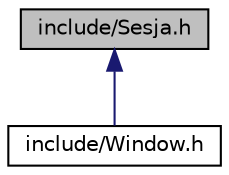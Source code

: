 digraph "include/Sesja.h"
{
 // LATEX_PDF_SIZE
  edge [fontname="Helvetica",fontsize="10",labelfontname="Helvetica",labelfontsize="10"];
  node [fontname="Helvetica",fontsize="10",shape=record];
  Node1 [label="include/Sesja.h",height=0.2,width=0.4,color="black", fillcolor="grey75", style="filled", fontcolor="black",tooltip="Plik zawierajacy strukture reprezentujaca sesje."];
  Node1 -> Node2 [dir="back",color="midnightblue",fontsize="10",style="solid"];
  Node2 [label="include/Window.h",height=0.2,width=0.4,color="black", fillcolor="white", style="filled",URL="$Window_8h.html",tooltip="Plik zawierajacy klase reprezentujaca okno kontekstowe oraz cala logike stojaca za wyswietlanymi tres..."];
}
